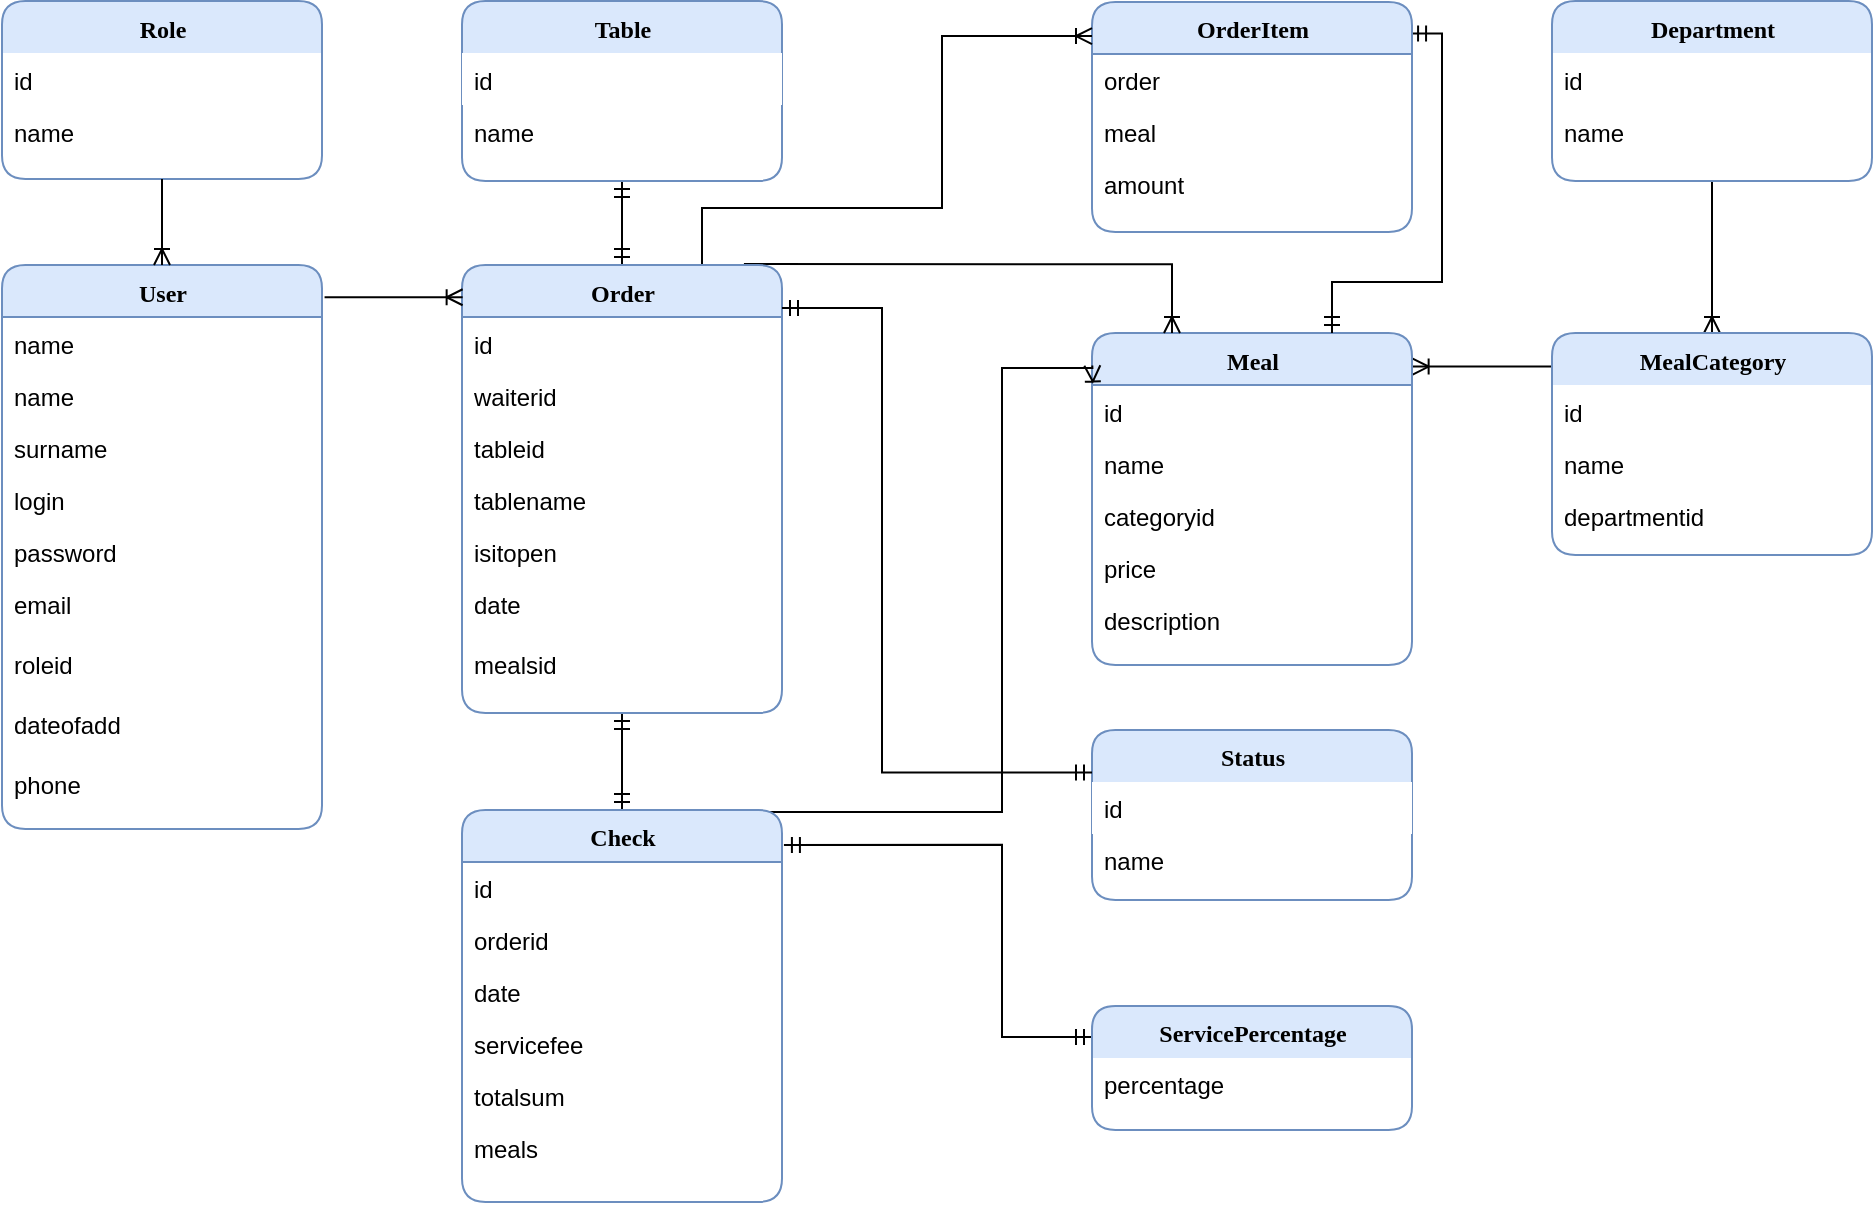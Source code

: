 <mxfile version="11.0.8" type="github"><diagram name="Page-1" id="9f46799a-70d6-7492-0946-bef42562c5a5"><mxGraphModel dx="743" dy="1243" grid="1" gridSize="10" guides="1" tooltips="1" connect="1" arrows="1" fold="1" page="1" pageScale="1" pageWidth="1100" pageHeight="850" background="#ffffff" math="0" shadow="0"><root><mxCell id="0"/><mxCell id="1" parent="0"/><mxCell id="78961159f06e98e8-17" value="User" style="swimlane;html=1;fontStyle=1;align=center;verticalAlign=top;childLayout=stackLayout;horizontal=1;startSize=26;horizontalStack=0;resizeParent=1;resizeLast=0;collapsible=1;marginBottom=0;swimlaneFillColor=#ffffff;rounded=1;shadow=0;comic=0;labelBackgroundColor=none;strokeColor=#6c8ebf;strokeWidth=1;fillColor=#dae8fc;fontFamily=Verdana;fontSize=12;" parent="1" vertex="1"><mxGeometry x="90" y="268.5" width="160" height="282" as="geometry"><mxRectangle x="90" y="268.5" width="60" height="26" as="alternateBounds"/></mxGeometry></mxCell><mxCell id="JSzNhLKzNwJThXjHjLBY-14" value="name" style="text;html=1;strokeColor=none;fillColor=none;align=left;verticalAlign=top;spacingLeft=4;spacingRight=4;whiteSpace=wrap;overflow=hidden;rotatable=0;points=[[0,0.5],[1,0.5]];portConstraint=eastwest;" parent="78961159f06e98e8-17" vertex="1"><mxGeometry y="26" width="160" height="26" as="geometry"/></mxCell><mxCell id="78961159f06e98e8-21" value="name" style="text;html=1;strokeColor=none;fillColor=none;align=left;verticalAlign=top;spacingLeft=4;spacingRight=4;whiteSpace=wrap;overflow=hidden;rotatable=0;points=[[0,0.5],[1,0.5]];portConstraint=eastwest;" parent="78961159f06e98e8-17" vertex="1"><mxGeometry y="52" width="160" height="26" as="geometry"/></mxCell><mxCell id="78961159f06e98e8-23" value="surname" style="text;html=1;strokeColor=none;fillColor=none;align=left;verticalAlign=top;spacingLeft=4;spacingRight=4;whiteSpace=wrap;overflow=hidden;rotatable=0;points=[[0,0.5],[1,0.5]];portConstraint=eastwest;" parent="78961159f06e98e8-17" vertex="1"><mxGeometry y="78" width="160" height="26" as="geometry"/></mxCell><mxCell id="78961159f06e98e8-25" value="login" style="text;html=1;strokeColor=none;fillColor=none;align=left;verticalAlign=top;spacingLeft=4;spacingRight=4;whiteSpace=wrap;overflow=hidden;rotatable=0;points=[[0,0.5],[1,0.5]];portConstraint=eastwest;" parent="78961159f06e98e8-17" vertex="1"><mxGeometry y="104" width="160" height="26" as="geometry"/></mxCell><mxCell id="78961159f06e98e8-26" value="password" style="text;html=1;strokeColor=none;fillColor=none;align=left;verticalAlign=top;spacingLeft=4;spacingRight=4;whiteSpace=wrap;overflow=hidden;rotatable=0;points=[[0,0.5],[1,0.5]];portConstraint=eastwest;" parent="78961159f06e98e8-17" vertex="1"><mxGeometry y="130" width="160" height="26" as="geometry"/></mxCell><mxCell id="JSzNhLKzNwJThXjHjLBY-1" value="email" style="text;html=1;strokeColor=none;fillColor=none;align=left;verticalAlign=top;spacingLeft=4;spacingRight=4;whiteSpace=wrap;overflow=hidden;rotatable=0;points=[[0,0.5],[1,0.5]];portConstraint=eastwest;" parent="78961159f06e98e8-17" vertex="1"><mxGeometry y="156" width="160" height="30" as="geometry"/></mxCell><mxCell id="JSzNhLKzNwJThXjHjLBY-4" value="roleid" style="text;html=1;strokeColor=none;fillColor=none;align=left;verticalAlign=top;spacingLeft=4;spacingRight=4;whiteSpace=wrap;overflow=hidden;rotatable=0;points=[[0,0.5],[1,0.5]];portConstraint=eastwest;" parent="78961159f06e98e8-17" vertex="1"><mxGeometry y="186" width="160" height="30" as="geometry"/></mxCell><mxCell id="JSzNhLKzNwJThXjHjLBY-5" value="dateofadd" style="text;html=1;strokeColor=none;fillColor=none;align=left;verticalAlign=top;spacingLeft=4;spacingRight=4;whiteSpace=wrap;overflow=hidden;rotatable=0;points=[[0,0.5],[1,0.5]];portConstraint=eastwest;" parent="78961159f06e98e8-17" vertex="1"><mxGeometry y="216" width="160" height="30" as="geometry"/></mxCell><mxCell id="JSzNhLKzNwJThXjHjLBY-2" value="phone" style="text;html=1;strokeColor=none;fillColor=none;align=left;verticalAlign=top;spacingLeft=4;spacingRight=4;whiteSpace=wrap;overflow=hidden;rotatable=0;points=[[0,0.5],[1,0.5]];portConstraint=eastwest;" parent="78961159f06e98e8-17" vertex="1"><mxGeometry y="246" width="160" height="30" as="geometry"/></mxCell><mxCell id="JSzNhLKzNwJThXjHjLBY-12" value="Role" style="swimlane;html=1;fontStyle=1;align=center;verticalAlign=top;childLayout=stackLayout;horizontal=1;startSize=26;horizontalStack=0;resizeParent=1;resizeLast=0;collapsible=1;marginBottom=0;swimlaneFillColor=#ffffff;rounded=1;shadow=0;comic=0;labelBackgroundColor=none;strokeColor=#6c8ebf;strokeWidth=1;fillColor=#dae8fc;fontFamily=Verdana;fontSize=12;glass=0;swimlaneLine=0;" parent="1" vertex="1"><mxGeometry x="90" y="136.5" width="160" height="89" as="geometry"/></mxCell><mxCell id="JSzNhLKzNwJThXjHjLBY-29" value="id" style="text;html=1;strokeColor=none;fillColor=none;align=left;verticalAlign=top;spacingLeft=4;spacingRight=4;whiteSpace=wrap;overflow=hidden;rotatable=0;points=[[0,0.5],[1,0.5]];portConstraint=eastwest;gradientColor=none;rounded=0;" parent="JSzNhLKzNwJThXjHjLBY-12" vertex="1"><mxGeometry y="26" width="160" height="26" as="geometry"/></mxCell><mxCell id="JSzNhLKzNwJThXjHjLBY-13" value="name" style="text;html=1;strokeColor=none;fillColor=none;align=left;verticalAlign=top;spacingLeft=4;spacingRight=4;whiteSpace=wrap;overflow=hidden;rotatable=0;points=[[0,0.5],[1,0.5]];portConstraint=eastwest;" parent="JSzNhLKzNwJThXjHjLBY-12" vertex="1"><mxGeometry y="52" width="160" height="26" as="geometry"/></mxCell><mxCell id="JSzNhLKzNwJThXjHjLBY-100" style="edgeStyle=orthogonalEdgeStyle;rounded=0;orthogonalLoop=1;jettySize=auto;html=1;exitX=0.5;exitY=1;exitDx=0;exitDy=0;entryX=0.5;entryY=0;entryDx=0;entryDy=0;endArrow=ERmandOne;endFill=0;startArrow=ERmandOne;startFill=0;" parent="1" source="JSzNhLKzNwJThXjHjLBY-31" target="JSzNhLKzNwJThXjHjLBY-60" edge="1"><mxGeometry relative="1" as="geometry"/></mxCell><mxCell id="JSzNhLKzNwJThXjHjLBY-31" value="Table" style="swimlane;html=1;fontStyle=1;align=center;verticalAlign=top;childLayout=stackLayout;horizontal=1;startSize=26;horizontalStack=0;resizeParent=1;resizeLast=0;collapsible=1;marginBottom=0;swimlaneFillColor=#ffffff;rounded=1;shadow=0;comic=0;labelBackgroundColor=none;strokeColor=#6c8ebf;strokeWidth=1;fillColor=#dae8fc;fontFamily=Verdana;fontSize=12;glass=0;swimlaneLine=0;" parent="1" vertex="1"><mxGeometry x="320" y="136.5" width="160" height="90" as="geometry"/></mxCell><mxCell id="JSzNhLKzNwJThXjHjLBY-32" value="id" style="text;html=1;strokeColor=none;fillColor=#ffffff;align=left;verticalAlign=top;spacingLeft=4;spacingRight=4;whiteSpace=wrap;overflow=hidden;rotatable=0;points=[[0,0.5],[1,0.5]];portConstraint=eastwest;gradientColor=none;rounded=0;" parent="JSzNhLKzNwJThXjHjLBY-31" vertex="1"><mxGeometry y="26" width="160" height="26" as="geometry"/></mxCell><mxCell id="JSzNhLKzNwJThXjHjLBY-33" value="name" style="text;html=1;strokeColor=none;fillColor=none;align=left;verticalAlign=top;spacingLeft=4;spacingRight=4;whiteSpace=wrap;overflow=hidden;rotatable=0;points=[[0,0.5],[1,0.5]];portConstraint=eastwest;" parent="JSzNhLKzNwJThXjHjLBY-31" vertex="1"><mxGeometry y="52" width="160" height="26" as="geometry"/></mxCell><mxCell id="JSzNhLKzNwJThXjHjLBY-99" style="edgeStyle=orthogonalEdgeStyle;rounded=0;orthogonalLoop=1;jettySize=auto;html=1;exitX=0.5;exitY=1;exitDx=0;exitDy=0;entryX=0.5;entryY=0;entryDx=0;entryDy=0;endArrow=ERoneToMany;endFill=0;" parent="1" source="JSzNhLKzNwJThXjHjLBY-34" target="JSzNhLKzNwJThXjHjLBY-37" edge="1"><mxGeometry relative="1" as="geometry"/></mxCell><mxCell id="JSzNhLKzNwJThXjHjLBY-34" value="Department" style="swimlane;html=1;fontStyle=1;align=center;verticalAlign=top;childLayout=stackLayout;horizontal=1;startSize=26;horizontalStack=0;resizeParent=1;resizeLast=0;collapsible=1;marginBottom=0;swimlaneFillColor=#ffffff;rounded=1;shadow=0;comic=0;labelBackgroundColor=none;strokeColor=#6c8ebf;strokeWidth=1;fillColor=#dae8fc;fontFamily=Verdana;fontSize=12;glass=0;swimlaneLine=0;" parent="1" vertex="1"><mxGeometry x="865" y="136.5" width="160" height="90" as="geometry"/></mxCell><mxCell id="JSzNhLKzNwJThXjHjLBY-35" value="id" style="text;html=1;strokeColor=none;fillColor=none;align=left;verticalAlign=top;spacingLeft=4;spacingRight=4;whiteSpace=wrap;overflow=hidden;rotatable=0;points=[[0,0.5],[1,0.5]];portConstraint=eastwest;gradientColor=none;rounded=0;" parent="JSzNhLKzNwJThXjHjLBY-34" vertex="1"><mxGeometry y="26" width="160" height="26" as="geometry"/></mxCell><mxCell id="JSzNhLKzNwJThXjHjLBY-36" value="name" style="text;html=1;strokeColor=none;fillColor=none;align=left;verticalAlign=top;spacingLeft=4;spacingRight=4;whiteSpace=wrap;overflow=hidden;rotatable=0;points=[[0,0.5],[1,0.5]];portConstraint=eastwest;" parent="JSzNhLKzNwJThXjHjLBY-34" vertex="1"><mxGeometry y="52" width="160" height="26" as="geometry"/></mxCell><mxCell id="JSzNhLKzNwJThXjHjLBY-120" style="edgeStyle=orthogonalEdgeStyle;rounded=0;orthogonalLoop=1;jettySize=auto;html=1;exitX=0.007;exitY=0.151;exitDx=0;exitDy=0;entryX=1.002;entryY=0.101;entryDx=0;entryDy=0;entryPerimeter=0;exitPerimeter=0;endArrow=ERoneToMany;endFill=0;" parent="1" source="JSzNhLKzNwJThXjHjLBY-37" target="JSzNhLKzNwJThXjHjLBY-40" edge="1"><mxGeometry relative="1" as="geometry"/></mxCell><mxCell id="JSzNhLKzNwJThXjHjLBY-37" value="MealCategory" style="swimlane;html=1;fontStyle=1;align=center;verticalAlign=top;childLayout=stackLayout;horizontal=1;startSize=26;horizontalStack=0;resizeParent=1;resizeLast=0;collapsible=1;marginBottom=0;swimlaneFillColor=#ffffff;rounded=1;shadow=0;comic=0;labelBackgroundColor=none;strokeColor=#6c8ebf;strokeWidth=1;fillColor=#dae8fc;fontFamily=Verdana;fontSize=12;glass=0;swimlaneLine=0;" parent="1" vertex="1"><mxGeometry x="865" y="302.5" width="160" height="111" as="geometry"/></mxCell><mxCell id="JSzNhLKzNwJThXjHjLBY-38" value="id" style="text;html=1;strokeColor=none;fillColor=none;align=left;verticalAlign=top;spacingLeft=4;spacingRight=4;whiteSpace=wrap;overflow=hidden;rotatable=0;points=[[0,0.5],[1,0.5]];portConstraint=eastwest;gradientColor=none;rounded=0;" parent="JSzNhLKzNwJThXjHjLBY-37" vertex="1"><mxGeometry y="26" width="160" height="26" as="geometry"/></mxCell><mxCell id="JSzNhLKzNwJThXjHjLBY-92" value="name" style="text;html=1;strokeColor=none;fillColor=none;align=left;verticalAlign=top;spacingLeft=4;spacingRight=4;whiteSpace=wrap;overflow=hidden;rotatable=0;points=[[0,0.5],[1,0.5]];portConstraint=eastwest;" parent="JSzNhLKzNwJThXjHjLBY-37" vertex="1"><mxGeometry y="52" width="160" height="26" as="geometry"/></mxCell><mxCell id="JSzNhLKzNwJThXjHjLBY-39" value="departmentid" style="text;html=1;strokeColor=none;fillColor=none;align=left;verticalAlign=top;spacingLeft=4;spacingRight=4;whiteSpace=wrap;overflow=hidden;rotatable=0;points=[[0,0.5],[1,0.5]];portConstraint=eastwest;" parent="JSzNhLKzNwJThXjHjLBY-37" vertex="1"><mxGeometry y="78" width="160" height="26" as="geometry"/></mxCell><mxCell id="JSzNhLKzNwJThXjHjLBY-40" value="Meal" style="swimlane;html=1;fontStyle=1;align=center;verticalAlign=top;childLayout=stackLayout;horizontal=1;startSize=26;horizontalStack=0;resizeParent=1;resizeLast=0;collapsible=1;marginBottom=0;swimlaneFillColor=#ffffff;rounded=1;shadow=0;comic=0;labelBackgroundColor=none;strokeColor=#6c8ebf;strokeWidth=1;fillColor=#dae8fc;fontFamily=Verdana;fontSize=12;" parent="1" vertex="1"><mxGeometry x="635" y="302.5" width="160" height="166" as="geometry"/></mxCell><mxCell id="JSzNhLKzNwJThXjHjLBY-41" value="id" style="text;html=1;strokeColor=none;fillColor=none;align=left;verticalAlign=top;spacingLeft=4;spacingRight=4;whiteSpace=wrap;overflow=hidden;rotatable=0;points=[[0,0.5],[1,0.5]];portConstraint=eastwest;" parent="JSzNhLKzNwJThXjHjLBY-40" vertex="1"><mxGeometry y="26" width="160" height="26" as="geometry"/></mxCell><mxCell id="JSzNhLKzNwJThXjHjLBY-42" value="name" style="text;html=1;strokeColor=none;fillColor=none;align=left;verticalAlign=top;spacingLeft=4;spacingRight=4;whiteSpace=wrap;overflow=hidden;rotatable=0;points=[[0,0.5],[1,0.5]];portConstraint=eastwest;" parent="JSzNhLKzNwJThXjHjLBY-40" vertex="1"><mxGeometry y="52" width="160" height="26" as="geometry"/></mxCell><mxCell id="JSzNhLKzNwJThXjHjLBY-43" value="categoryid" style="text;html=1;strokeColor=none;fillColor=none;align=left;verticalAlign=top;spacingLeft=4;spacingRight=4;whiteSpace=wrap;overflow=hidden;rotatable=0;points=[[0,0.5],[1,0.5]];portConstraint=eastwest;" parent="JSzNhLKzNwJThXjHjLBY-40" vertex="1"><mxGeometry y="78" width="160" height="26" as="geometry"/></mxCell><mxCell id="JSzNhLKzNwJThXjHjLBY-44" value="price" style="text;html=1;strokeColor=none;fillColor=none;align=left;verticalAlign=top;spacingLeft=4;spacingRight=4;whiteSpace=wrap;overflow=hidden;rotatable=0;points=[[0,0.5],[1,0.5]];portConstraint=eastwest;" parent="JSzNhLKzNwJThXjHjLBY-40" vertex="1"><mxGeometry y="104" width="160" height="26" as="geometry"/></mxCell><mxCell id="JSzNhLKzNwJThXjHjLBY-45" value="description" style="text;html=1;strokeColor=none;fillColor=none;align=left;verticalAlign=top;spacingLeft=4;spacingRight=4;whiteSpace=wrap;overflow=hidden;rotatable=0;points=[[0,0.5],[1,0.5]];portConstraint=eastwest;" parent="JSzNhLKzNwJThXjHjLBY-40" vertex="1"><mxGeometry y="130" width="160" height="26" as="geometry"/></mxCell><mxCell id="JSzNhLKzNwJThXjHjLBY-117" style="edgeStyle=orthogonalEdgeStyle;rounded=0;orthogonalLoop=1;jettySize=auto;html=1;exitX=0.994;exitY=0.137;exitDx=0;exitDy=0;entryX=0.75;entryY=0;entryDx=0;entryDy=0;exitPerimeter=0;endArrow=ERmandOne;endFill=0;startArrow=ERmandOne;startFill=0;" parent="1" source="JSzNhLKzNwJThXjHjLBY-50" target="JSzNhLKzNwJThXjHjLBY-40" edge="1"><mxGeometry relative="1" as="geometry"><Array as="points"><mxPoint x="810" y="153"/><mxPoint x="810" y="277"/><mxPoint x="755" y="277"/></Array></mxGeometry></mxCell><mxCell id="JSzNhLKzNwJThXjHjLBY-50" value="OrderItem" style="swimlane;html=1;fontStyle=1;align=center;verticalAlign=top;childLayout=stackLayout;horizontal=1;startSize=26;horizontalStack=0;resizeParent=1;resizeLast=0;collapsible=1;marginBottom=0;swimlaneFillColor=#ffffff;rounded=1;shadow=0;comic=0;labelBackgroundColor=none;strokeColor=#6c8ebf;strokeWidth=1;fillColor=#dae8fc;fontFamily=Verdana;fontSize=12;" parent="1" vertex="1"><mxGeometry x="635" y="137" width="160" height="115" as="geometry"/></mxCell><mxCell id="JSzNhLKzNwJThXjHjLBY-51" value="order" style="text;html=1;strokeColor=none;fillColor=none;align=left;verticalAlign=top;spacingLeft=4;spacingRight=4;whiteSpace=wrap;overflow=hidden;rotatable=0;points=[[0,0.5],[1,0.5]];portConstraint=eastwest;" parent="JSzNhLKzNwJThXjHjLBY-50" vertex="1"><mxGeometry y="26" width="160" height="26" as="geometry"/></mxCell><mxCell id="JSzNhLKzNwJThXjHjLBY-52" value="meal" style="text;html=1;strokeColor=none;fillColor=none;align=left;verticalAlign=top;spacingLeft=4;spacingRight=4;whiteSpace=wrap;overflow=hidden;rotatable=0;points=[[0,0.5],[1,0.5]];portConstraint=eastwest;" parent="JSzNhLKzNwJThXjHjLBY-50" vertex="1"><mxGeometry y="52" width="160" height="26" as="geometry"/></mxCell><mxCell id="JSzNhLKzNwJThXjHjLBY-53" value="amount" style="text;html=1;strokeColor=none;fillColor=none;align=left;verticalAlign=top;spacingLeft=4;spacingRight=4;whiteSpace=wrap;overflow=hidden;rotatable=0;points=[[0,0.5],[1,0.5]];portConstraint=eastwest;" parent="JSzNhLKzNwJThXjHjLBY-50" vertex="1"><mxGeometry y="78" width="160" height="26" as="geometry"/></mxCell><mxCell id="JSzNhLKzNwJThXjHjLBY-101" style="edgeStyle=orthogonalEdgeStyle;rounded=0;orthogonalLoop=1;jettySize=auto;html=1;exitX=0.5;exitY=1;exitDx=0;exitDy=0;entryX=0.5;entryY=0;entryDx=0;entryDy=0;endArrow=ERmandOne;endFill=0;startArrow=ERmandOne;startFill=0;" parent="1" source="JSzNhLKzNwJThXjHjLBY-60" target="JSzNhLKzNwJThXjHjLBY-70" edge="1"><mxGeometry relative="1" as="geometry"/></mxCell><mxCell id="JSzNhLKzNwJThXjHjLBY-111" style="edgeStyle=orthogonalEdgeStyle;rounded=0;orthogonalLoop=1;jettySize=auto;html=1;exitX=0.75;exitY=0;exitDx=0;exitDy=0;entryX=0;entryY=0.148;entryDx=0;entryDy=0;entryPerimeter=0;endArrow=ERoneToMany;endFill=0;" parent="1" source="JSzNhLKzNwJThXjHjLBY-60" target="JSzNhLKzNwJThXjHjLBY-50" edge="1"><mxGeometry relative="1" as="geometry"><Array as="points"><mxPoint x="440" y="240"/><mxPoint x="560" y="240"/><mxPoint x="560" y="154"/></Array></mxGeometry></mxCell><mxCell id="JSzNhLKzNwJThXjHjLBY-114" style="edgeStyle=orthogonalEdgeStyle;rounded=0;orthogonalLoop=1;jettySize=auto;html=1;exitX=0.881;exitY=-0.002;exitDx=0;exitDy=0;exitPerimeter=0;entryX=0.25;entryY=0;entryDx=0;entryDy=0;endArrow=ERoneToMany;endFill=0;" parent="1" source="JSzNhLKzNwJThXjHjLBY-60" target="JSzNhLKzNwJThXjHjLBY-40" edge="1"><mxGeometry relative="1" as="geometry"><mxPoint x="590" y="320" as="targetPoint"/><Array as="points"><mxPoint x="675" y="268"/></Array></mxGeometry></mxCell><mxCell id="JSzNhLKzNwJThXjHjLBY-60" value="Order" style="swimlane;html=1;fontStyle=1;align=center;verticalAlign=top;childLayout=stackLayout;horizontal=1;startSize=26;horizontalStack=0;resizeParent=1;resizeLast=0;collapsible=1;marginBottom=0;swimlaneFillColor=#ffffff;rounded=1;shadow=0;comic=0;labelBackgroundColor=none;strokeColor=#6c8ebf;strokeWidth=1;fillColor=#dae8fc;fontFamily=Verdana;fontSize=12;" parent="1" vertex="1"><mxGeometry x="320" y="268.5" width="160" height="224" as="geometry"/></mxCell><mxCell id="JSzNhLKzNwJThXjHjLBY-61" value="id" style="text;html=1;strokeColor=none;fillColor=none;align=left;verticalAlign=top;spacingLeft=4;spacingRight=4;whiteSpace=wrap;overflow=hidden;rotatable=0;points=[[0,0.5],[1,0.5]];portConstraint=eastwest;" parent="JSzNhLKzNwJThXjHjLBY-60" vertex="1"><mxGeometry y="26" width="160" height="26" as="geometry"/></mxCell><mxCell id="JSzNhLKzNwJThXjHjLBY-62" value="waiterid" style="text;html=1;strokeColor=none;fillColor=none;align=left;verticalAlign=top;spacingLeft=4;spacingRight=4;whiteSpace=wrap;overflow=hidden;rotatable=0;points=[[0,0.5],[1,0.5]];portConstraint=eastwest;" parent="JSzNhLKzNwJThXjHjLBY-60" vertex="1"><mxGeometry y="52" width="160" height="26" as="geometry"/></mxCell><mxCell id="JSzNhLKzNwJThXjHjLBY-63" value="tableid" style="text;html=1;strokeColor=none;fillColor=none;align=left;verticalAlign=top;spacingLeft=4;spacingRight=4;whiteSpace=wrap;overflow=hidden;rotatable=0;points=[[0,0.5],[1,0.5]];portConstraint=eastwest;" parent="JSzNhLKzNwJThXjHjLBY-60" vertex="1"><mxGeometry y="78" width="160" height="26" as="geometry"/></mxCell><mxCell id="JSzNhLKzNwJThXjHjLBY-64" value="tablename" style="text;html=1;strokeColor=none;fillColor=none;align=left;verticalAlign=top;spacingLeft=4;spacingRight=4;whiteSpace=wrap;overflow=hidden;rotatable=0;points=[[0,0.5],[1,0.5]];portConstraint=eastwest;" parent="JSzNhLKzNwJThXjHjLBY-60" vertex="1"><mxGeometry y="104" width="160" height="26" as="geometry"/></mxCell><mxCell id="JSzNhLKzNwJThXjHjLBY-65" value="isitopen" style="text;html=1;strokeColor=none;fillColor=none;align=left;verticalAlign=top;spacingLeft=4;spacingRight=4;whiteSpace=wrap;overflow=hidden;rotatable=0;points=[[0,0.5],[1,0.5]];portConstraint=eastwest;" parent="JSzNhLKzNwJThXjHjLBY-60" vertex="1"><mxGeometry y="130" width="160" height="26" as="geometry"/></mxCell><mxCell id="JSzNhLKzNwJThXjHjLBY-66" value="date" style="text;html=1;strokeColor=none;fillColor=none;align=left;verticalAlign=top;spacingLeft=4;spacingRight=4;whiteSpace=wrap;overflow=hidden;rotatable=0;points=[[0,0.5],[1,0.5]];portConstraint=eastwest;" parent="JSzNhLKzNwJThXjHjLBY-60" vertex="1"><mxGeometry y="156" width="160" height="30" as="geometry"/></mxCell><mxCell id="JSzNhLKzNwJThXjHjLBY-67" value="mealsid" style="text;html=1;strokeColor=none;fillColor=none;align=left;verticalAlign=top;spacingLeft=4;spacingRight=4;whiteSpace=wrap;overflow=hidden;rotatable=0;points=[[0,0.5],[1,0.5]];portConstraint=eastwest;" parent="JSzNhLKzNwJThXjHjLBY-60" vertex="1"><mxGeometry y="186" width="160" height="30" as="geometry"/></mxCell><mxCell id="JSzNhLKzNwJThXjHjLBY-103" style="edgeStyle=orthogonalEdgeStyle;rounded=0;orthogonalLoop=1;jettySize=auto;html=1;exitX=1.006;exitY=0.089;exitDx=0;exitDy=0;entryX=0;entryY=0.25;entryDx=0;entryDy=0;exitPerimeter=0;endArrow=ERmandOne;endFill=0;startArrow=ERmandOne;startFill=0;" parent="1" source="JSzNhLKzNwJThXjHjLBY-70" target="JSzNhLKzNwJThXjHjLBY-80" edge="1"><mxGeometry relative="1" as="geometry"><Array as="points"><mxPoint x="590" y="558"/><mxPoint x="590" y="654"/></Array></mxGeometry></mxCell><mxCell id="JSzNhLKzNwJThXjHjLBY-124" style="edgeStyle=orthogonalEdgeStyle;rounded=0;orthogonalLoop=1;jettySize=auto;html=1;exitX=0.75;exitY=0;exitDx=0;exitDy=0;entryX=0.001;entryY=0.098;entryDx=0;entryDy=0;entryPerimeter=0;endArrow=ERoneToMany;endFill=0;" parent="1" source="JSzNhLKzNwJThXjHjLBY-70" target="JSzNhLKzNwJThXjHjLBY-40" edge="1"><mxGeometry relative="1" as="geometry"><Array as="points"><mxPoint x="590" y="542"/><mxPoint x="590" y="320"/><mxPoint x="636" y="320"/></Array></mxGeometry></mxCell><mxCell id="JSzNhLKzNwJThXjHjLBY-70" value="Check" style="swimlane;html=1;fontStyle=1;align=center;verticalAlign=top;childLayout=stackLayout;horizontal=1;startSize=26;horizontalStack=0;resizeParent=1;resizeLast=0;collapsible=1;marginBottom=0;swimlaneFillColor=#ffffff;rounded=1;shadow=0;comic=0;labelBackgroundColor=none;strokeColor=#6c8ebf;strokeWidth=1;fillColor=#dae8fc;fontFamily=Verdana;fontSize=12;" parent="1" vertex="1"><mxGeometry x="320" y="541" width="160" height="196" as="geometry"/></mxCell><mxCell id="JSzNhLKzNwJThXjHjLBY-71" value="id" style="text;html=1;strokeColor=none;fillColor=none;align=left;verticalAlign=top;spacingLeft=4;spacingRight=4;whiteSpace=wrap;overflow=hidden;rotatable=0;points=[[0,0.5],[1,0.5]];portConstraint=eastwest;" parent="JSzNhLKzNwJThXjHjLBY-70" vertex="1"><mxGeometry y="26" width="160" height="26" as="geometry"/></mxCell><mxCell id="JSzNhLKzNwJThXjHjLBY-72" value="orderid" style="text;html=1;strokeColor=none;fillColor=none;align=left;verticalAlign=top;spacingLeft=4;spacingRight=4;whiteSpace=wrap;overflow=hidden;rotatable=0;points=[[0,0.5],[1,0.5]];portConstraint=eastwest;" parent="JSzNhLKzNwJThXjHjLBY-70" vertex="1"><mxGeometry y="52" width="160" height="26" as="geometry"/></mxCell><mxCell id="JSzNhLKzNwJThXjHjLBY-73" value="date" style="text;html=1;strokeColor=none;fillColor=none;align=left;verticalAlign=top;spacingLeft=4;spacingRight=4;whiteSpace=wrap;overflow=hidden;rotatable=0;points=[[0,0.5],[1,0.5]];portConstraint=eastwest;" parent="JSzNhLKzNwJThXjHjLBY-70" vertex="1"><mxGeometry y="78" width="160" height="26" as="geometry"/></mxCell><mxCell id="JSzNhLKzNwJThXjHjLBY-74" value="servicefee" style="text;html=1;strokeColor=none;fillColor=none;align=left;verticalAlign=top;spacingLeft=4;spacingRight=4;whiteSpace=wrap;overflow=hidden;rotatable=0;points=[[0,0.5],[1,0.5]];portConstraint=eastwest;" parent="JSzNhLKzNwJThXjHjLBY-70" vertex="1"><mxGeometry y="104" width="160" height="26" as="geometry"/></mxCell><mxCell id="JSzNhLKzNwJThXjHjLBY-75" value="totalsum" style="text;html=1;strokeColor=none;fillColor=none;align=left;verticalAlign=top;spacingLeft=4;spacingRight=4;whiteSpace=wrap;overflow=hidden;rotatable=0;points=[[0,0.5],[1,0.5]];portConstraint=eastwest;" parent="JSzNhLKzNwJThXjHjLBY-70" vertex="1"><mxGeometry y="130" width="160" height="26" as="geometry"/></mxCell><mxCell id="JSzNhLKzNwJThXjHjLBY-76" value="meals" style="text;html=1;strokeColor=none;fillColor=none;align=left;verticalAlign=top;spacingLeft=4;spacingRight=4;whiteSpace=wrap;overflow=hidden;rotatable=0;points=[[0,0.5],[1,0.5]];portConstraint=eastwest;" parent="JSzNhLKzNwJThXjHjLBY-70" vertex="1"><mxGeometry y="156" width="160" height="30" as="geometry"/></mxCell><mxCell id="JSzNhLKzNwJThXjHjLBY-80" value="ServicePercentage" style="swimlane;html=1;fontStyle=1;align=center;verticalAlign=top;childLayout=stackLayout;horizontal=1;startSize=26;horizontalStack=0;resizeParent=1;resizeLast=0;collapsible=1;marginBottom=0;swimlaneFillColor=#ffffff;rounded=1;shadow=0;comic=0;labelBackgroundColor=none;strokeColor=#6c8ebf;strokeWidth=1;fillColor=#dae8fc;fontFamily=Verdana;fontSize=12;glass=0;swimlaneLine=0;" parent="1" vertex="1"><mxGeometry x="635" y="639" width="160" height="62" as="geometry"/></mxCell><mxCell id="JSzNhLKzNwJThXjHjLBY-82" value="percentage" style="text;html=1;strokeColor=none;fillColor=none;align=left;verticalAlign=top;spacingLeft=4;spacingRight=4;whiteSpace=wrap;overflow=hidden;rotatable=0;points=[[0,0.5],[1,0.5]];portConstraint=eastwest;" parent="JSzNhLKzNwJThXjHjLBY-80" vertex="1"><mxGeometry y="26" width="160" height="26" as="geometry"/></mxCell><mxCell id="JSzNhLKzNwJThXjHjLBY-83" value="Status" style="swimlane;html=1;fontStyle=1;align=center;verticalAlign=top;childLayout=stackLayout;horizontal=1;startSize=26;horizontalStack=0;resizeParent=1;resizeLast=0;collapsible=1;marginBottom=0;swimlaneFillColor=#ffffff;rounded=1;shadow=0;comic=0;labelBackgroundColor=none;strokeColor=#6c8ebf;strokeWidth=1;fillColor=#dae8fc;fontFamily=Verdana;fontSize=12;glass=0;swimlaneLine=0;" parent="1" vertex="1"><mxGeometry x="635" y="501" width="160" height="85" as="geometry"/></mxCell><mxCell id="JSzNhLKzNwJThXjHjLBY-84" value="id" style="text;html=1;strokeColor=none;fillColor=#ffffff;align=left;verticalAlign=top;spacingLeft=4;spacingRight=4;whiteSpace=wrap;overflow=hidden;rotatable=0;points=[[0,0.5],[1,0.5]];portConstraint=eastwest;gradientColor=none;rounded=0;" parent="JSzNhLKzNwJThXjHjLBY-83" vertex="1"><mxGeometry y="26" width="160" height="26" as="geometry"/></mxCell><mxCell id="JSzNhLKzNwJThXjHjLBY-85" value="name" style="text;html=1;strokeColor=none;fillColor=none;align=left;verticalAlign=top;spacingLeft=4;spacingRight=4;whiteSpace=wrap;overflow=hidden;rotatable=0;points=[[0,0.5],[1,0.5]];portConstraint=eastwest;" parent="JSzNhLKzNwJThXjHjLBY-83" vertex="1"><mxGeometry y="52" width="160" height="26" as="geometry"/></mxCell><mxCell id="JSzNhLKzNwJThXjHjLBY-123" style="edgeStyle=orthogonalEdgeStyle;rounded=0;orthogonalLoop=1;jettySize=auto;html=1;entryX=0;entryY=0.25;entryDx=0;entryDy=0;endArrow=ERmandOne;endFill=0;startArrow=ERmandOne;startFill=0;" parent="1" target="JSzNhLKzNwJThXjHjLBY-83" edge="1"><mxGeometry relative="1" as="geometry"><mxPoint x="480" y="290" as="sourcePoint"/><Array as="points"><mxPoint x="530" y="290"/><mxPoint x="530" y="522"/></Array></mxGeometry></mxCell><mxCell id="wAT4Wjs2BdUl-fve2Rzy-7" style="edgeStyle=none;rounded=0;orthogonalLoop=1;jettySize=auto;html=1;exitX=0.5;exitY=1;exitDx=0;exitDy=0;shadow=0;endArrow=ERoneToMany;endFill=0;entryX=0.5;entryY=0;entryDx=0;entryDy=0;" edge="1" parent="1" source="JSzNhLKzNwJThXjHjLBY-12" target="78961159f06e98e8-17"><mxGeometry relative="1" as="geometry"><mxPoint x="50" y="250" as="targetPoint"/></mxGeometry></mxCell><mxCell id="wAT4Wjs2BdUl-fve2Rzy-8" style="edgeStyle=none;rounded=0;orthogonalLoop=1;jettySize=auto;html=1;exitX=1.008;exitY=0.057;exitDx=0;exitDy=0;shadow=0;endArrow=ERoneToMany;endFill=0;entryX=0.002;entryY=0.072;entryDx=0;entryDy=0;exitPerimeter=0;entryPerimeter=0;" edge="1" parent="1" source="78961159f06e98e8-17" target="JSzNhLKzNwJThXjHjLBY-60"><mxGeometry relative="1" as="geometry"><mxPoint x="180.0" y="278.5" as="targetPoint"/><mxPoint x="180.0" y="235.5" as="sourcePoint"/></mxGeometry></mxCell></root></mxGraphModel></diagram></mxfile>